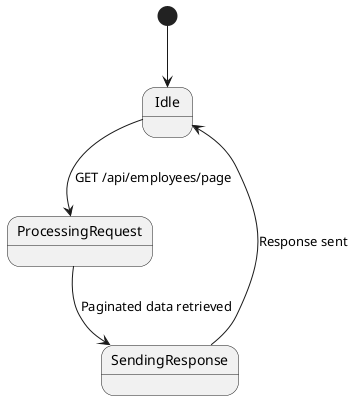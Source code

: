 @startuml
[*] --> Idle
Idle --> ProcessingRequest : GET /api/employees/page
ProcessingRequest --> SendingResponse : Paginated data retrieved
SendingResponse --> Idle : Response sent
@enduml
